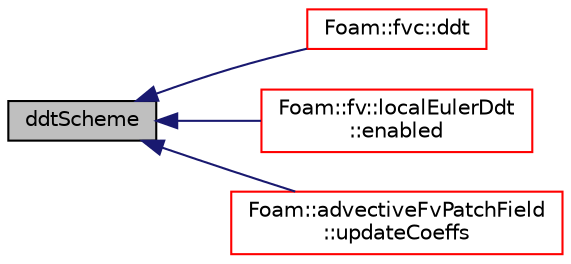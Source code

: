 digraph "ddtScheme"
{
  bgcolor="transparent";
  edge [fontname="Helvetica",fontsize="10",labelfontname="Helvetica",labelfontsize="10"];
  node [fontname="Helvetica",fontsize="10",shape=record];
  rankdir="LR";
  Node1 [label="ddtScheme",height=0.2,width=0.4,color="black", fillcolor="grey75", style="filled", fontcolor="black"];
  Node1 -> Node2 [dir="back",color="midnightblue",fontsize="10",style="solid",fontname="Helvetica"];
  Node2 [label="Foam::fvc::ddt",height=0.2,width=0.4,color="red",URL="$a10768.html#a5dc871206ab86042756c8ccfdc5797ad"];
  Node1 -> Node3 [dir="back",color="midnightblue",fontsize="10",style="solid",fontname="Helvetica"];
  Node3 [label="Foam::fv::localEulerDdt\l::enabled",height=0.2,width=0.4,color="red",URL="$a01373.html#aeb62c9a2bb1c81fa31cd8a6cc239feb9",tooltip="Return true if LTS is enabled. "];
  Node1 -> Node4 [dir="back",color="midnightblue",fontsize="10",style="solid",fontname="Helvetica"];
  Node4 [label="Foam::advectiveFvPatchField\l::updateCoeffs",height=0.2,width=0.4,color="red",URL="$a00034.html#a7e24eafac629d3733181cd942d4c902f",tooltip="Update the coefficients associated with the patch field. "];
}
